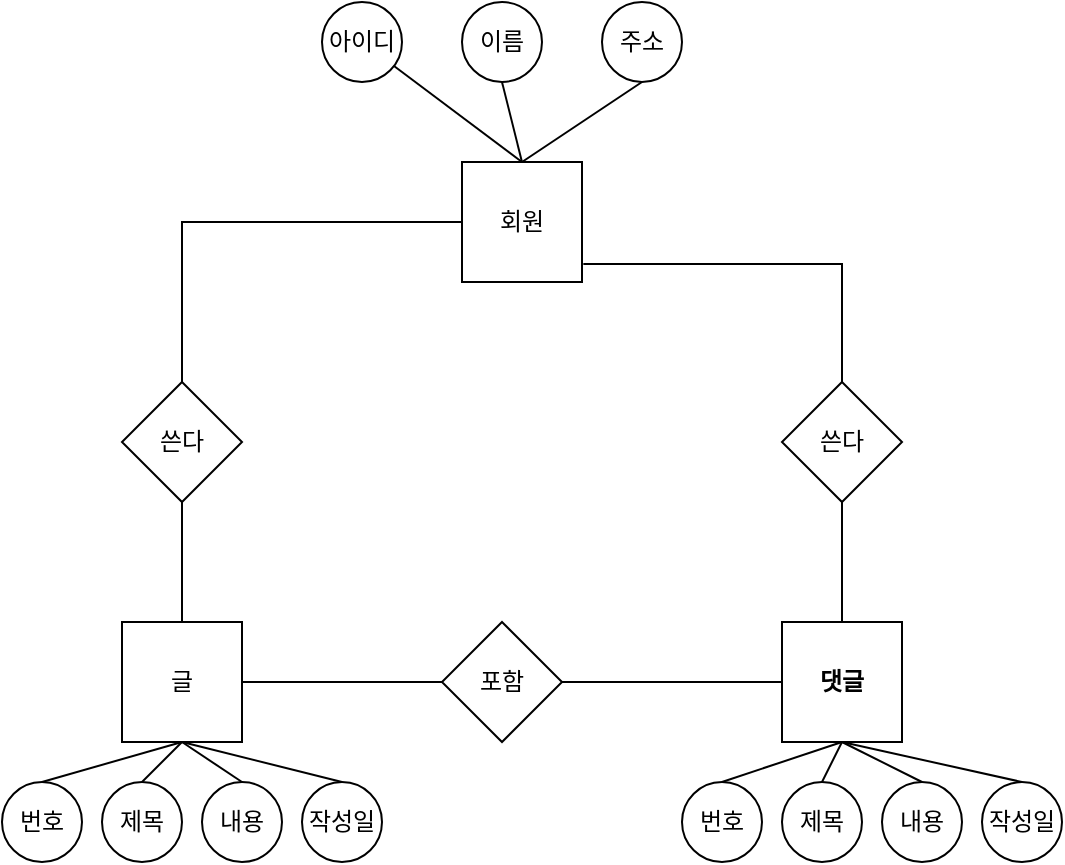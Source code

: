 <mxfile version="24.5.5" type="github">
  <diagram name="페이지-1" id="TnPY8yQ69IpgAA4EjXBV">
    <mxGraphModel dx="969" dy="600" grid="1" gridSize="10" guides="1" tooltips="1" connect="1" arrows="1" fold="1" page="1" pageScale="1" pageWidth="827" pageHeight="1169" math="0" shadow="0">
      <root>
        <mxCell id="0" />
        <mxCell id="1" parent="0" />
        <mxCell id="zJN92QU1s-P6eV-VJ-f4-1" style="edgeStyle=orthogonalEdgeStyle;rounded=0;orthogonalLoop=1;jettySize=auto;html=1;endArrow=none;endFill=0;startArrow=none;startFill=0;" edge="1" parent="1" source="zJN92QU1s-P6eV-VJ-f4-3" target="zJN92QU1s-P6eV-VJ-f4-21">
          <mxGeometry relative="1" as="geometry" />
        </mxCell>
        <mxCell id="zJN92QU1s-P6eV-VJ-f4-2" style="edgeStyle=orthogonalEdgeStyle;rounded=0;orthogonalLoop=1;jettySize=auto;html=1;endArrow=none;endFill=0;startArrow=none;startFill=0;exitX=1.011;exitY=0.85;exitDx=0;exitDy=0;exitPerimeter=0;" edge="1" parent="1" source="zJN92QU1s-P6eV-VJ-f4-3" target="zJN92QU1s-P6eV-VJ-f4-22">
          <mxGeometry relative="1" as="geometry" />
        </mxCell>
        <mxCell id="zJN92QU1s-P6eV-VJ-f4-3" value="회원" style="rounded=0;whiteSpace=wrap;html=1;strokeColor=default;" vertex="1" parent="1">
          <mxGeometry x="330" y="150" width="60" height="60" as="geometry" />
        </mxCell>
        <mxCell id="zJN92QU1s-P6eV-VJ-f4-4" style="edgeStyle=orthogonalEdgeStyle;rounded=0;orthogonalLoop=1;jettySize=auto;html=1;endArrow=none;endFill=0;startArrow=none;startFill=0;" edge="1" parent="1" source="zJN92QU1s-P6eV-VJ-f4-6" target="zJN92QU1s-P6eV-VJ-f4-23">
          <mxGeometry relative="1" as="geometry" />
        </mxCell>
        <mxCell id="zJN92QU1s-P6eV-VJ-f4-5" style="edgeStyle=orthogonalEdgeStyle;rounded=0;orthogonalLoop=1;jettySize=auto;html=1;entryX=0.5;entryY=1;entryDx=0;entryDy=0;endArrow=none;endFill=0;startArrow=none;startFill=0;" edge="1" parent="1" source="zJN92QU1s-P6eV-VJ-f4-6" target="zJN92QU1s-P6eV-VJ-f4-22">
          <mxGeometry relative="1" as="geometry">
            <Array as="points">
              <mxPoint x="520" y="340" />
              <mxPoint x="520" y="340" />
            </Array>
          </mxGeometry>
        </mxCell>
        <mxCell id="zJN92QU1s-P6eV-VJ-f4-6" value="댓글" style="rounded=0;whiteSpace=wrap;html=1;fontStyle=1" vertex="1" parent="1">
          <mxGeometry x="490" y="380" width="60" height="60" as="geometry" />
        </mxCell>
        <mxCell id="zJN92QU1s-P6eV-VJ-f4-7" style="edgeStyle=orthogonalEdgeStyle;rounded=0;orthogonalLoop=1;jettySize=auto;html=1;entryX=0.5;entryY=1;entryDx=0;entryDy=0;endArrow=none;endFill=0;startArrow=none;startFill=0;" edge="1" parent="1" source="zJN92QU1s-P6eV-VJ-f4-9" target="zJN92QU1s-P6eV-VJ-f4-21">
          <mxGeometry relative="1" as="geometry" />
        </mxCell>
        <mxCell id="zJN92QU1s-P6eV-VJ-f4-8" style="edgeStyle=orthogonalEdgeStyle;rounded=0;orthogonalLoop=1;jettySize=auto;html=1;entryX=0;entryY=0.5;entryDx=0;entryDy=0;endArrow=none;endFill=0;startArrow=none;startFill=0;" edge="1" parent="1" source="zJN92QU1s-P6eV-VJ-f4-9" target="zJN92QU1s-P6eV-VJ-f4-23">
          <mxGeometry relative="1" as="geometry" />
        </mxCell>
        <mxCell id="zJN92QU1s-P6eV-VJ-f4-9" value="글" style="rounded=0;whiteSpace=wrap;html=1;" vertex="1" parent="1">
          <mxGeometry x="160" y="380" width="60" height="60" as="geometry" />
        </mxCell>
        <mxCell id="zJN92QU1s-P6eV-VJ-f4-10" value="아이디" style="ellipse;whiteSpace=wrap;html=1;aspect=fixed;strokeColor=default;" vertex="1" parent="1">
          <mxGeometry x="260" y="70" width="40" height="40" as="geometry" />
        </mxCell>
        <mxCell id="zJN92QU1s-P6eV-VJ-f4-11" value="이름" style="ellipse;whiteSpace=wrap;html=1;aspect=fixed;" vertex="1" parent="1">
          <mxGeometry x="330" y="70" width="40" height="40" as="geometry" />
        </mxCell>
        <mxCell id="zJN92QU1s-P6eV-VJ-f4-12" value="주소" style="ellipse;whiteSpace=wrap;html=1;aspect=fixed;" vertex="1" parent="1">
          <mxGeometry x="400" y="70" width="40" height="40" as="geometry" />
        </mxCell>
        <mxCell id="zJN92QU1s-P6eV-VJ-f4-13" value="번호" style="ellipse;whiteSpace=wrap;html=1;aspect=fixed;strokeColor=default;" vertex="1" parent="1">
          <mxGeometry x="100" y="460" width="40" height="40" as="geometry" />
        </mxCell>
        <mxCell id="zJN92QU1s-P6eV-VJ-f4-14" value="제목" style="ellipse;whiteSpace=wrap;html=1;aspect=fixed;strokeColor=default;" vertex="1" parent="1">
          <mxGeometry x="150" y="460" width="40" height="40" as="geometry" />
        </mxCell>
        <mxCell id="zJN92QU1s-P6eV-VJ-f4-15" value="내용" style="ellipse;whiteSpace=wrap;html=1;aspect=fixed;strokeColor=default;" vertex="1" parent="1">
          <mxGeometry x="200" y="460" width="40" height="40" as="geometry" />
        </mxCell>
        <mxCell id="zJN92QU1s-P6eV-VJ-f4-16" value="작성일" style="ellipse;whiteSpace=wrap;html=1;aspect=fixed;strokeColor=default;" vertex="1" parent="1">
          <mxGeometry x="250" y="460" width="40" height="40" as="geometry" />
        </mxCell>
        <mxCell id="zJN92QU1s-P6eV-VJ-f4-17" value="번호" style="ellipse;whiteSpace=wrap;html=1;aspect=fixed;strokeColor=default;" vertex="1" parent="1">
          <mxGeometry x="440" y="460" width="40" height="40" as="geometry" />
        </mxCell>
        <mxCell id="zJN92QU1s-P6eV-VJ-f4-18" value="제목" style="ellipse;whiteSpace=wrap;html=1;aspect=fixed;strokeColor=default;" vertex="1" parent="1">
          <mxGeometry x="490" y="460" width="40" height="40" as="geometry" />
        </mxCell>
        <mxCell id="zJN92QU1s-P6eV-VJ-f4-19" value="내용" style="ellipse;whiteSpace=wrap;html=1;aspect=fixed;strokeColor=default;" vertex="1" parent="1">
          <mxGeometry x="540" y="460" width="40" height="40" as="geometry" />
        </mxCell>
        <mxCell id="zJN92QU1s-P6eV-VJ-f4-20" value="작성일" style="ellipse;whiteSpace=wrap;html=1;aspect=fixed;strokeColor=default;" vertex="1" parent="1">
          <mxGeometry x="590" y="460" width="40" height="40" as="geometry" />
        </mxCell>
        <mxCell id="zJN92QU1s-P6eV-VJ-f4-21" value="쓴다" style="rhombus;whiteSpace=wrap;html=1;" vertex="1" parent="1">
          <mxGeometry x="160" y="260" width="60" height="60" as="geometry" />
        </mxCell>
        <mxCell id="zJN92QU1s-P6eV-VJ-f4-22" value="쓴다" style="rhombus;whiteSpace=wrap;html=1;" vertex="1" parent="1">
          <mxGeometry x="490" y="260" width="60" height="60" as="geometry" />
        </mxCell>
        <mxCell id="zJN92QU1s-P6eV-VJ-f4-23" value="포함" style="rhombus;whiteSpace=wrap;html=1;" vertex="1" parent="1">
          <mxGeometry x="320" y="380" width="60" height="60" as="geometry" />
        </mxCell>
        <mxCell id="zJN92QU1s-P6eV-VJ-f4-24" value="" style="edgeStyle=none;orthogonalLoop=1;jettySize=auto;html=1;rounded=0;endArrow=none;endFill=0;exitX=0.5;exitY=0;exitDx=0;exitDy=0;entryX=0.5;entryY=1;entryDx=0;entryDy=0;" edge="1" parent="1" source="zJN92QU1s-P6eV-VJ-f4-3" target="zJN92QU1s-P6eV-VJ-f4-12">
          <mxGeometry width="80" relative="1" as="geometry">
            <mxPoint x="230" y="150" as="sourcePoint" />
            <mxPoint x="310" y="150" as="targetPoint" />
            <Array as="points" />
          </mxGeometry>
        </mxCell>
        <mxCell id="zJN92QU1s-P6eV-VJ-f4-25" value="" style="edgeStyle=none;orthogonalLoop=1;jettySize=auto;html=1;rounded=0;endArrow=none;endFill=0;exitX=0.5;exitY=0;exitDx=0;exitDy=0;entryX=0.5;entryY=1;entryDx=0;entryDy=0;" edge="1" parent="1" source="zJN92QU1s-P6eV-VJ-f4-3" target="zJN92QU1s-P6eV-VJ-f4-11">
          <mxGeometry width="80" relative="1" as="geometry">
            <mxPoint x="200" y="170" as="sourcePoint" />
            <mxPoint x="260" y="150" as="targetPoint" />
            <Array as="points" />
          </mxGeometry>
        </mxCell>
        <mxCell id="zJN92QU1s-P6eV-VJ-f4-26" value="" style="edgeStyle=none;orthogonalLoop=1;jettySize=auto;html=1;rounded=0;endArrow=none;endFill=0;exitX=0.5;exitY=0;exitDx=0;exitDy=0;" edge="1" parent="1" source="zJN92QU1s-P6eV-VJ-f4-3" target="zJN92QU1s-P6eV-VJ-f4-10">
          <mxGeometry width="80" relative="1" as="geometry">
            <mxPoint x="70" y="160" as="sourcePoint" />
            <mxPoint x="130" y="140" as="targetPoint" />
            <Array as="points" />
          </mxGeometry>
        </mxCell>
        <mxCell id="zJN92QU1s-P6eV-VJ-f4-27" value="" style="edgeStyle=none;orthogonalLoop=1;jettySize=auto;html=1;rounded=0;endArrow=none;endFill=0;exitX=0.5;exitY=0;exitDx=0;exitDy=0;entryX=0.5;entryY=1;entryDx=0;entryDy=0;" edge="1" parent="1">
          <mxGeometry width="80" relative="1" as="geometry">
            <mxPoint x="120" y="460" as="sourcePoint" />
            <mxPoint x="190" y="440" as="targetPoint" />
            <Array as="points" />
          </mxGeometry>
        </mxCell>
        <mxCell id="zJN92QU1s-P6eV-VJ-f4-28" value="" style="edgeStyle=none;orthogonalLoop=1;jettySize=auto;html=1;rounded=0;endArrow=none;endFill=0;exitX=0.5;exitY=0;exitDx=0;exitDy=0;" edge="1" parent="1" source="zJN92QU1s-P6eV-VJ-f4-14">
          <mxGeometry width="80" relative="1" as="geometry">
            <mxPoint x="130" y="470" as="sourcePoint" />
            <mxPoint x="190" y="440" as="targetPoint" />
            <Array as="points" />
          </mxGeometry>
        </mxCell>
        <mxCell id="zJN92QU1s-P6eV-VJ-f4-29" value="" style="edgeStyle=none;orthogonalLoop=1;jettySize=auto;html=1;rounded=0;endArrow=none;endFill=0;exitX=0.5;exitY=0;exitDx=0;exitDy=0;entryX=0.5;entryY=1;entryDx=0;entryDy=0;" edge="1" parent="1" source="zJN92QU1s-P6eV-VJ-f4-15" target="zJN92QU1s-P6eV-VJ-f4-9">
          <mxGeometry width="80" relative="1" as="geometry">
            <mxPoint x="140" y="480" as="sourcePoint" />
            <mxPoint x="210" y="460" as="targetPoint" />
            <Array as="points" />
          </mxGeometry>
        </mxCell>
        <mxCell id="zJN92QU1s-P6eV-VJ-f4-30" value="" style="edgeStyle=none;orthogonalLoop=1;jettySize=auto;html=1;rounded=0;endArrow=none;endFill=0;exitX=0.5;exitY=0;exitDx=0;exitDy=0;entryX=0.5;entryY=1;entryDx=0;entryDy=0;" edge="1" parent="1" source="zJN92QU1s-P6eV-VJ-f4-16" target="zJN92QU1s-P6eV-VJ-f4-9">
          <mxGeometry width="80" relative="1" as="geometry">
            <mxPoint x="150" y="490" as="sourcePoint" />
            <mxPoint x="220" y="470" as="targetPoint" />
            <Array as="points" />
          </mxGeometry>
        </mxCell>
        <mxCell id="zJN92QU1s-P6eV-VJ-f4-31" value="" style="edgeStyle=none;orthogonalLoop=1;jettySize=auto;html=1;rounded=0;endArrow=none;endFill=0;exitX=0.5;exitY=0;exitDx=0;exitDy=0;entryX=0.5;entryY=1;entryDx=0;entryDy=0;" edge="1" parent="1" source="zJN92QU1s-P6eV-VJ-f4-17">
          <mxGeometry width="80" relative="1" as="geometry">
            <mxPoint x="450" y="460" as="sourcePoint" />
            <mxPoint x="520" y="440" as="targetPoint" />
            <Array as="points" />
          </mxGeometry>
        </mxCell>
        <mxCell id="zJN92QU1s-P6eV-VJ-f4-32" value="" style="edgeStyle=none;orthogonalLoop=1;jettySize=auto;html=1;rounded=0;endArrow=none;endFill=0;exitX=0.5;exitY=0;exitDx=0;exitDy=0;entryX=0.5;entryY=1;entryDx=0;entryDy=0;" edge="1" parent="1" source="zJN92QU1s-P6eV-VJ-f4-18" target="zJN92QU1s-P6eV-VJ-f4-6">
          <mxGeometry width="80" relative="1" as="geometry">
            <mxPoint x="460" y="470" as="sourcePoint" />
            <mxPoint x="520" y="450" as="targetPoint" />
            <Array as="points" />
          </mxGeometry>
        </mxCell>
        <mxCell id="zJN92QU1s-P6eV-VJ-f4-33" value="" style="edgeStyle=none;orthogonalLoop=1;jettySize=auto;html=1;rounded=0;endArrow=none;endFill=0;exitX=0.5;exitY=0;exitDx=0;exitDy=0;" edge="1" parent="1" source="zJN92QU1s-P6eV-VJ-f4-19">
          <mxGeometry width="80" relative="1" as="geometry">
            <mxPoint x="470" y="480" as="sourcePoint" />
            <mxPoint x="520" y="440" as="targetPoint" />
            <Array as="points" />
          </mxGeometry>
        </mxCell>
        <mxCell id="zJN92QU1s-P6eV-VJ-f4-34" value="" style="edgeStyle=none;orthogonalLoop=1;jettySize=auto;html=1;rounded=0;endArrow=none;endFill=0;exitX=0.5;exitY=0;exitDx=0;exitDy=0;" edge="1" parent="1" source="zJN92QU1s-P6eV-VJ-f4-20">
          <mxGeometry width="80" relative="1" as="geometry">
            <mxPoint x="480" y="490" as="sourcePoint" />
            <mxPoint x="520" y="440" as="targetPoint" />
            <Array as="points" />
          </mxGeometry>
        </mxCell>
      </root>
    </mxGraphModel>
  </diagram>
</mxfile>
